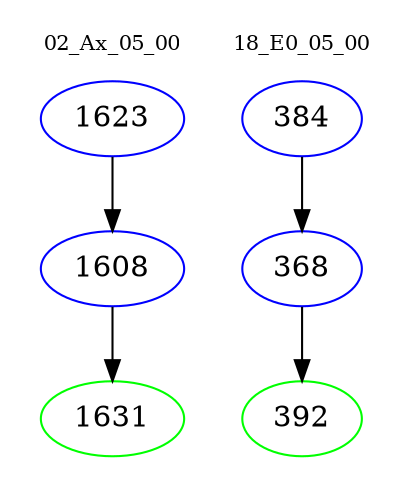 digraph{
subgraph cluster_0 {
color = white
label = "02_Ax_05_00";
fontsize=10;
T0_1623 [label="1623", color="blue"]
T0_1623 -> T0_1608 [color="black"]
T0_1608 [label="1608", color="blue"]
T0_1608 -> T0_1631 [color="black"]
T0_1631 [label="1631", color="green"]
}
subgraph cluster_1 {
color = white
label = "18_E0_05_00";
fontsize=10;
T1_384 [label="384", color="blue"]
T1_384 -> T1_368 [color="black"]
T1_368 [label="368", color="blue"]
T1_368 -> T1_392 [color="black"]
T1_392 [label="392", color="green"]
}
}
